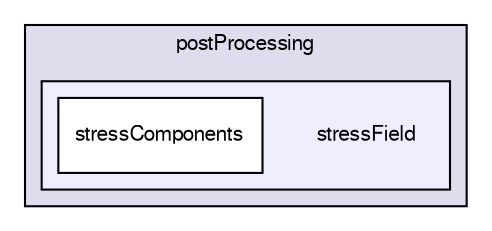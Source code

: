 digraph "applications/utilities/postProcessing/stressField" {
  bgcolor=transparent;
  compound=true
  node [ fontsize="10", fontname="FreeSans"];
  edge [ labelfontsize="10", labelfontname="FreeSans"];
  subgraph clusterdir_b0c2b0d6e5b08bdff054b28f26ba51e7 {
    graph [ bgcolor="#ddddee", pencolor="black", label="postProcessing" fontname="FreeSans", fontsize="10", URL="dir_b0c2b0d6e5b08bdff054b28f26ba51e7.html"]
  subgraph clusterdir_0bde64f6bf5a11a77fbea0c88af383f2 {
    graph [ bgcolor="#eeeeff", pencolor="black", label="" URL="dir_0bde64f6bf5a11a77fbea0c88af383f2.html"];
    dir_0bde64f6bf5a11a77fbea0c88af383f2 [shape=plaintext label="stressField"];
    dir_7c3a108c78eb54be86e7e57c2f60747e [shape=box label="stressComponents" color="black" fillcolor="white" style="filled" URL="dir_7c3a108c78eb54be86e7e57c2f60747e.html"];
  }
  }
}
